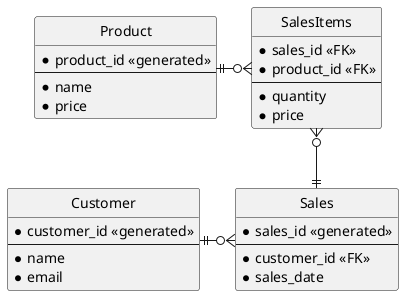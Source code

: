 @startuml "ER Diagram"

' hide the spot
hide circle
' avoid problems with angled crows feet
skinparam linetype ortho

entity Product {
  * product_id <<generated>>
  ---
  * name
  * price
}

entity Customer {
  * customer_id <<generated>>
  ---
  * name
  * email
}


 entity Sales {
    * sales_id <<generated>>
    ---
    * customer_id <<FK>>
    * sales_date 
}

Sales }o-left-|| Customer


Entity SalesItems {
    * sales_id <<FK>>
    * product_id <<FK>>
    ---
    * quantity
    * price
}

SalesItems }o--|| Sales
SalesItems }o-left-|| Product




@enduml
